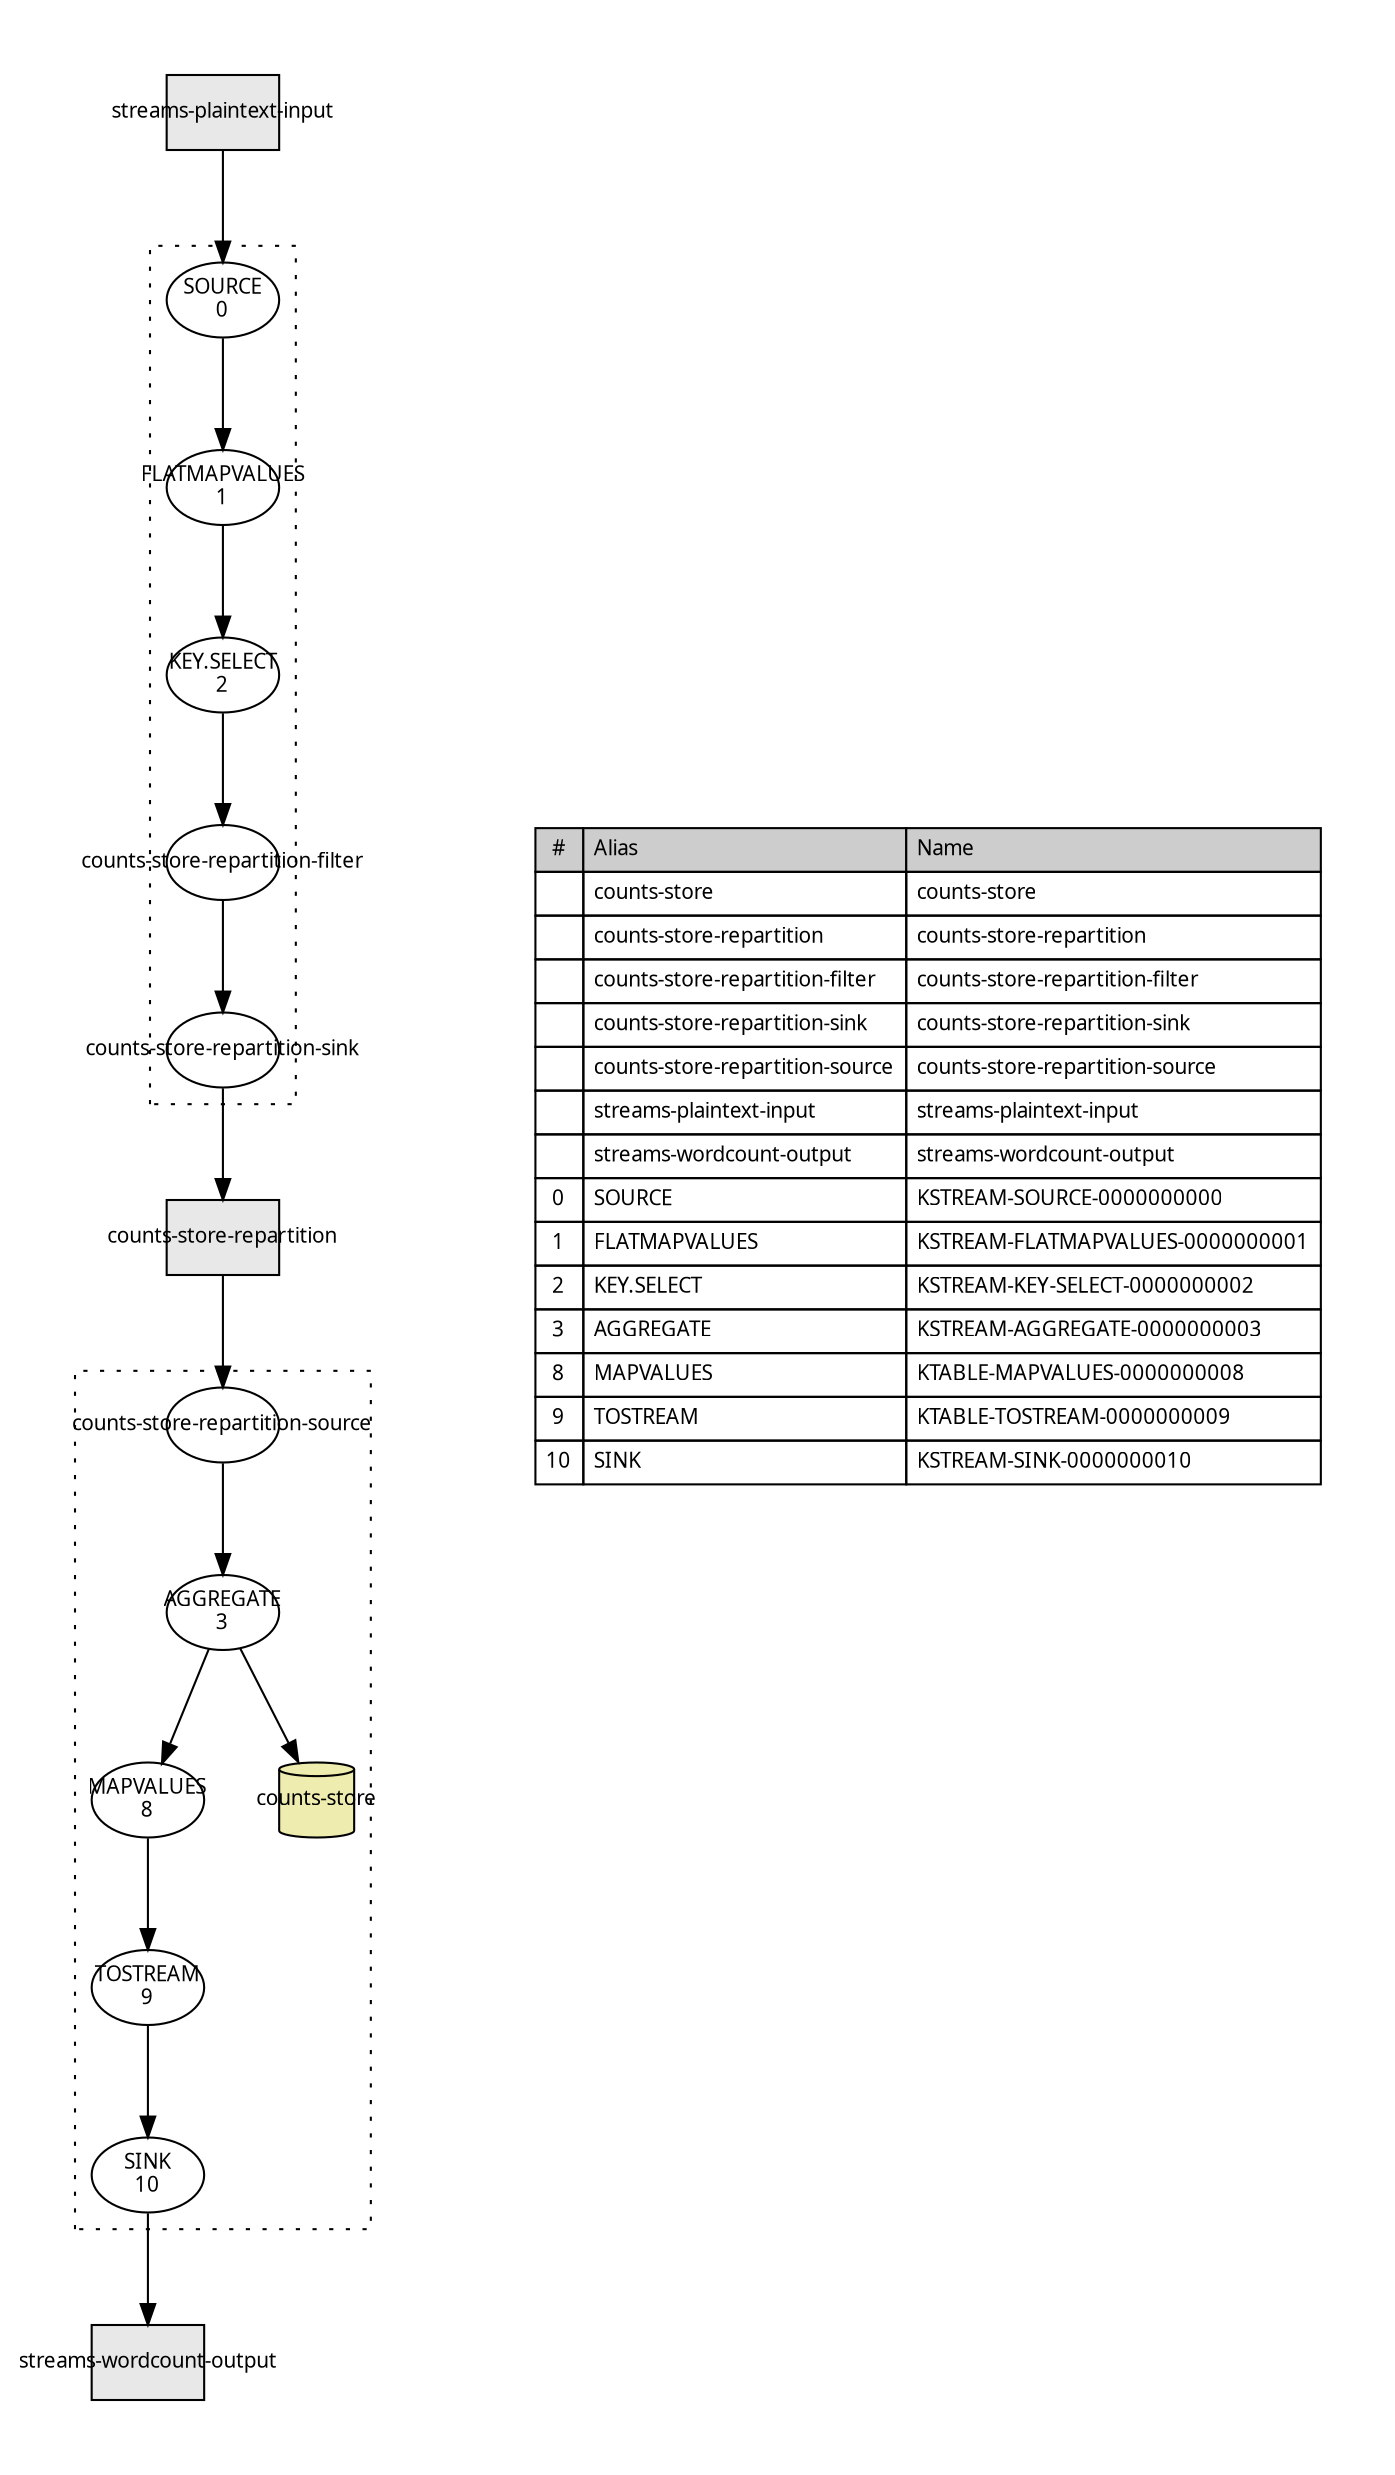 digraph g_word_count {
  pack="true"
  packmode="clust"
  graph [fontname = "sans-serif", fontsize=10, pad="0.5", nodesep="0.5", ranksep="0.75"];
  node [fontname = "sans-serif", fontsize=10];
  edge [fontname = "sans-serif", fontsize=10];
  t_counts_store_repartition [shape=box, fixedsize=true, label="counts-store-repartition", xlabel="", style=filled, fillcolor="#e8e8e8"];
  t_streams_plaintext_input [shape=box, fixedsize=true, label="streams-plaintext-input", xlabel="", style=filled, fillcolor="#e8e8e8"];
  t_streams_wordcount_output [shape=box, fixedsize=true, label="streams-wordcount-output", xlabel="", style=filled, fillcolor="#e8e8e8"];
  k_KSTREAM_SINK_0000000010 -> t_streams_wordcount_output;
  k_counts_store_repartition_sink -> t_counts_store_repartition;
  t_counts_store_repartition -> s_counts_store_repartition_source;
  t_streams_plaintext_input -> s_KSTREAM_SOURCE_0000000000;
  subgraph cluster_0 {
    style=dotted;
    p_KSTREAM_FLATMAPVALUES_0000000001 -> p_KSTREAM_KEY_SELECT_0000000002;
    p_KSTREAM_KEY_SELECT_0000000002 -> p_counts_store_repartition_filter;
    p_counts_store_repartition_filter -> k_counts_store_repartition_sink;
    s_KSTREAM_SOURCE_0000000000 -> p_KSTREAM_FLATMAPVALUES_0000000001;
    s_KSTREAM_SOURCE_0000000000 [shape=ellipse, fixedsize=true, label="SOURCE\n0", xlabel=""];
    p_KSTREAM_FLATMAPVALUES_0000000001 [shape=ellipse, fixedsize=true, label="FLATMAPVALUES\n1", xlabel=""];
    p_KSTREAM_KEY_SELECT_0000000002 [shape=ellipse, fixedsize=true, label="KEY.SELECT\n2", xlabel=""];
    p_counts_store_repartition_filter [shape=ellipse, fixedsize=true, label="counts-store-repartition-filter", xlabel=""];
    k_counts_store_repartition_sink [shape=ellipse, fixedsize=true, label="counts-store-repartition-sink", xlabel=""];
  }
  subgraph cluster_1 {
    style=dotted;
    p_KSTREAM_AGGREGATE_0000000003 -> p_KTABLE_MAPVALUES_0000000008;
    p_KTABLE_MAPVALUES_0000000008 -> p_KTABLE_TOSTREAM_0000000009;
    p_KTABLE_TOSTREAM_0000000009 -> k_KSTREAM_SINK_0000000010;
    s_counts_store_repartition_source -> p_KSTREAM_AGGREGATE_0000000003;
    s_counts_store_repartition_source [shape=ellipse, fixedsize=true, label="counts-store-repartition-source", xlabel=""];
    p_KSTREAM_AGGREGATE_0000000003 [shape=ellipse, fixedsize=true, label="AGGREGATE\n3", xlabel=""];
    p_KTABLE_MAPVALUES_0000000008 [shape=ellipse, fixedsize=true, label="MAPVALUES\n8", xlabel=""];
    p_KTABLE_TOSTREAM_0000000009 [shape=ellipse, fixedsize=true, label="TOSTREAM\n9", xlabel=""];
    k_KSTREAM_SINK_0000000010 [shape=ellipse, fixedsize=true, label="SINK\n10", xlabel=""];
    r_counts_store [shape=cylinder, fixedsize=true, width=0.5, label="counts-store", xlabel="", style=filled, fillcolor="#eeecae"];
    p_KSTREAM_AGGREGATE_0000000003 -> r_counts_store;
  }
  subgraph legend_0 {
    legend_root [shape=none, margin=0, label=<
      <TABLE BORDER="0" CELLBORDER="1" CELLSPACING="0" CELLPADDING="4">
        <TR>
          <TD bgcolor="#cdcdcd">#</TD>
          <TD bgcolor="#cdcdcd" align="left">Alias</TD>
          <TD bgcolor="#cdcdcd" align="left">Name</TD>
        </TR>
        <TR>
          <TD></TD>
          <TD align="left">counts-store</TD>
          <TD align="left">counts-store</TD>
        </TR>
        <TR>
          <TD></TD>
          <TD align="left">counts-store-repartition</TD>
          <TD align="left">counts-store-repartition</TD>
        </TR>
        <TR>
          <TD></TD>
          <TD align="left">counts-store-repartition-filter</TD>
          <TD align="left">counts-store-repartition-filter</TD>
        </TR>
        <TR>
          <TD></TD>
          <TD align="left">counts-store-repartition-sink</TD>
          <TD align="left">counts-store-repartition-sink</TD>
        </TR>
        <TR>
          <TD></TD>
          <TD align="left">counts-store-repartition-source</TD>
          <TD align="left">counts-store-repartition-source</TD>
        </TR>
        <TR>
          <TD></TD>
          <TD align="left">streams-plaintext-input</TD>
          <TD align="left">streams-plaintext-input</TD>
        </TR>
        <TR>
          <TD></TD>
          <TD align="left">streams-wordcount-output</TD>
          <TD align="left">streams-wordcount-output</TD>
        </TR>
        <TR>
          <TD>0</TD>
          <TD align="left">SOURCE</TD>
          <TD align="left">KSTREAM-SOURCE-0000000000</TD>
        </TR>
        <TR>
          <TD>1</TD>
          <TD align="left">FLATMAPVALUES</TD>
          <TD align="left">KSTREAM-FLATMAPVALUES-0000000001</TD>
        </TR>
        <TR>
          <TD>2</TD>
          <TD align="left">KEY.SELECT</TD>
          <TD align="left">KSTREAM-KEY-SELECT-0000000002</TD>
        </TR>
        <TR>
          <TD>3</TD>
          <TD align="left">AGGREGATE</TD>
          <TD align="left">KSTREAM-AGGREGATE-0000000003</TD>
        </TR>
        <TR>
          <TD>8</TD>
          <TD align="left">MAPVALUES</TD>
          <TD align="left">KTABLE-MAPVALUES-0000000008</TD>
        </TR>
        <TR>
          <TD>9</TD>
          <TD align="left">TOSTREAM</TD>
          <TD align="left">KTABLE-TOSTREAM-0000000009</TD>
        </TR>
        <TR>
          <TD>10</TD>
          <TD align="left">SINK</TD>
          <TD align="left">KSTREAM-SINK-0000000010</TD>
        </TR>
      </TABLE>
    >];
  }
}
